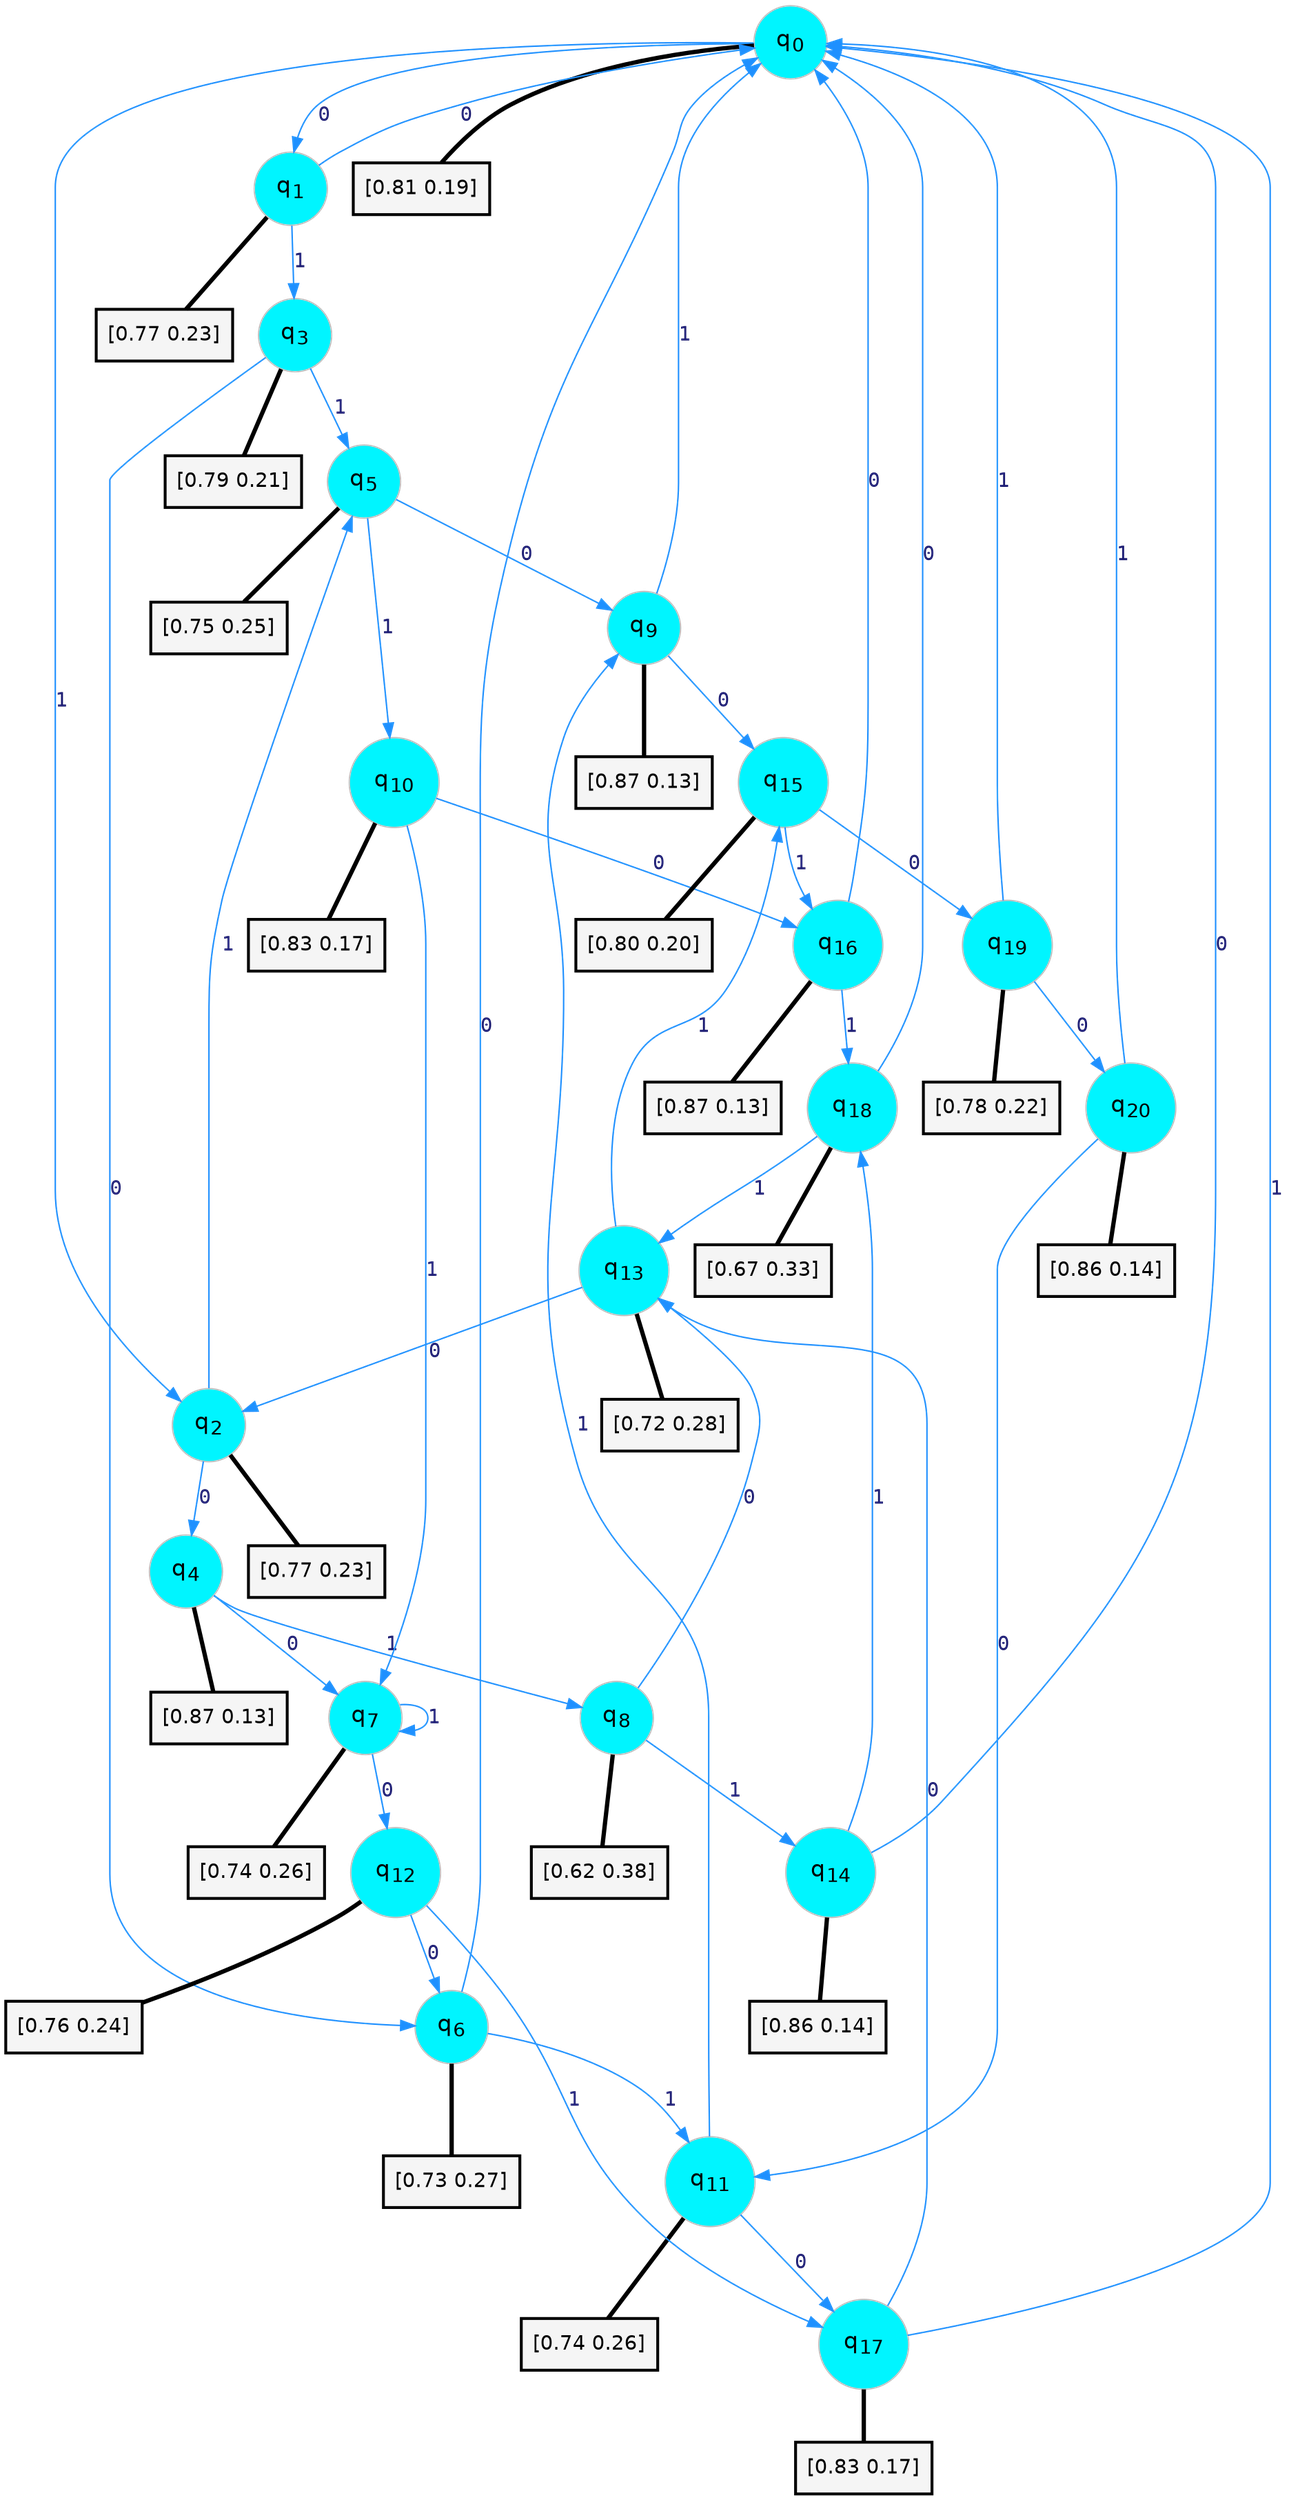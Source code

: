 digraph G {
graph [
bgcolor=transparent, dpi=300, rankdir=TD, size="40,25"];
node [
color=gray, fillcolor=turquoise1, fontcolor=black, fontname=Helvetica, fontsize=16, fontweight=bold, shape=circle, style=filled];
edge [
arrowsize=1, color=dodgerblue1, fontcolor=midnightblue, fontname=courier, fontweight=bold, penwidth=1, style=solid, weight=20];
0[label=<q<SUB>0</SUB>>];
1[label=<q<SUB>1</SUB>>];
2[label=<q<SUB>2</SUB>>];
3[label=<q<SUB>3</SUB>>];
4[label=<q<SUB>4</SUB>>];
5[label=<q<SUB>5</SUB>>];
6[label=<q<SUB>6</SUB>>];
7[label=<q<SUB>7</SUB>>];
8[label=<q<SUB>8</SUB>>];
9[label=<q<SUB>9</SUB>>];
10[label=<q<SUB>10</SUB>>];
11[label=<q<SUB>11</SUB>>];
12[label=<q<SUB>12</SUB>>];
13[label=<q<SUB>13</SUB>>];
14[label=<q<SUB>14</SUB>>];
15[label=<q<SUB>15</SUB>>];
16[label=<q<SUB>16</SUB>>];
17[label=<q<SUB>17</SUB>>];
18[label=<q<SUB>18</SUB>>];
19[label=<q<SUB>19</SUB>>];
20[label=<q<SUB>20</SUB>>];
21[label="[0.81 0.19]", shape=box,fontcolor=black, fontname=Helvetica, fontsize=14, penwidth=2, fillcolor=whitesmoke,color=black];
22[label="[0.77 0.23]", shape=box,fontcolor=black, fontname=Helvetica, fontsize=14, penwidth=2, fillcolor=whitesmoke,color=black];
23[label="[0.77 0.23]", shape=box,fontcolor=black, fontname=Helvetica, fontsize=14, penwidth=2, fillcolor=whitesmoke,color=black];
24[label="[0.79 0.21]", shape=box,fontcolor=black, fontname=Helvetica, fontsize=14, penwidth=2, fillcolor=whitesmoke,color=black];
25[label="[0.87 0.13]", shape=box,fontcolor=black, fontname=Helvetica, fontsize=14, penwidth=2, fillcolor=whitesmoke,color=black];
26[label="[0.75 0.25]", shape=box,fontcolor=black, fontname=Helvetica, fontsize=14, penwidth=2, fillcolor=whitesmoke,color=black];
27[label="[0.73 0.27]", shape=box,fontcolor=black, fontname=Helvetica, fontsize=14, penwidth=2, fillcolor=whitesmoke,color=black];
28[label="[0.74 0.26]", shape=box,fontcolor=black, fontname=Helvetica, fontsize=14, penwidth=2, fillcolor=whitesmoke,color=black];
29[label="[0.62 0.38]", shape=box,fontcolor=black, fontname=Helvetica, fontsize=14, penwidth=2, fillcolor=whitesmoke,color=black];
30[label="[0.87 0.13]", shape=box,fontcolor=black, fontname=Helvetica, fontsize=14, penwidth=2, fillcolor=whitesmoke,color=black];
31[label="[0.83 0.17]", shape=box,fontcolor=black, fontname=Helvetica, fontsize=14, penwidth=2, fillcolor=whitesmoke,color=black];
32[label="[0.74 0.26]", shape=box,fontcolor=black, fontname=Helvetica, fontsize=14, penwidth=2, fillcolor=whitesmoke,color=black];
33[label="[0.76 0.24]", shape=box,fontcolor=black, fontname=Helvetica, fontsize=14, penwidth=2, fillcolor=whitesmoke,color=black];
34[label="[0.72 0.28]", shape=box,fontcolor=black, fontname=Helvetica, fontsize=14, penwidth=2, fillcolor=whitesmoke,color=black];
35[label="[0.86 0.14]", shape=box,fontcolor=black, fontname=Helvetica, fontsize=14, penwidth=2, fillcolor=whitesmoke,color=black];
36[label="[0.80 0.20]", shape=box,fontcolor=black, fontname=Helvetica, fontsize=14, penwidth=2, fillcolor=whitesmoke,color=black];
37[label="[0.87 0.13]", shape=box,fontcolor=black, fontname=Helvetica, fontsize=14, penwidth=2, fillcolor=whitesmoke,color=black];
38[label="[0.83 0.17]", shape=box,fontcolor=black, fontname=Helvetica, fontsize=14, penwidth=2, fillcolor=whitesmoke,color=black];
39[label="[0.67 0.33]", shape=box,fontcolor=black, fontname=Helvetica, fontsize=14, penwidth=2, fillcolor=whitesmoke,color=black];
40[label="[0.78 0.22]", shape=box,fontcolor=black, fontname=Helvetica, fontsize=14, penwidth=2, fillcolor=whitesmoke,color=black];
41[label="[0.86 0.14]", shape=box,fontcolor=black, fontname=Helvetica, fontsize=14, penwidth=2, fillcolor=whitesmoke,color=black];
0->1 [label=0];
0->2 [label=1];
0->21 [arrowhead=none, penwidth=3,color=black];
1->0 [label=0];
1->3 [label=1];
1->22 [arrowhead=none, penwidth=3,color=black];
2->4 [label=0];
2->5 [label=1];
2->23 [arrowhead=none, penwidth=3,color=black];
3->6 [label=0];
3->5 [label=1];
3->24 [arrowhead=none, penwidth=3,color=black];
4->7 [label=0];
4->8 [label=1];
4->25 [arrowhead=none, penwidth=3,color=black];
5->9 [label=0];
5->10 [label=1];
5->26 [arrowhead=none, penwidth=3,color=black];
6->0 [label=0];
6->11 [label=1];
6->27 [arrowhead=none, penwidth=3,color=black];
7->12 [label=0];
7->7 [label=1];
7->28 [arrowhead=none, penwidth=3,color=black];
8->13 [label=0];
8->14 [label=1];
8->29 [arrowhead=none, penwidth=3,color=black];
9->15 [label=0];
9->0 [label=1];
9->30 [arrowhead=none, penwidth=3,color=black];
10->16 [label=0];
10->7 [label=1];
10->31 [arrowhead=none, penwidth=3,color=black];
11->17 [label=0];
11->9 [label=1];
11->32 [arrowhead=none, penwidth=3,color=black];
12->6 [label=0];
12->17 [label=1];
12->33 [arrowhead=none, penwidth=3,color=black];
13->2 [label=0];
13->15 [label=1];
13->34 [arrowhead=none, penwidth=3,color=black];
14->0 [label=0];
14->18 [label=1];
14->35 [arrowhead=none, penwidth=3,color=black];
15->19 [label=0];
15->16 [label=1];
15->36 [arrowhead=none, penwidth=3,color=black];
16->0 [label=0];
16->18 [label=1];
16->37 [arrowhead=none, penwidth=3,color=black];
17->13 [label=0];
17->0 [label=1];
17->38 [arrowhead=none, penwidth=3,color=black];
18->0 [label=0];
18->13 [label=1];
18->39 [arrowhead=none, penwidth=3,color=black];
19->20 [label=0];
19->0 [label=1];
19->40 [arrowhead=none, penwidth=3,color=black];
20->11 [label=0];
20->0 [label=1];
20->41 [arrowhead=none, penwidth=3,color=black];
}
